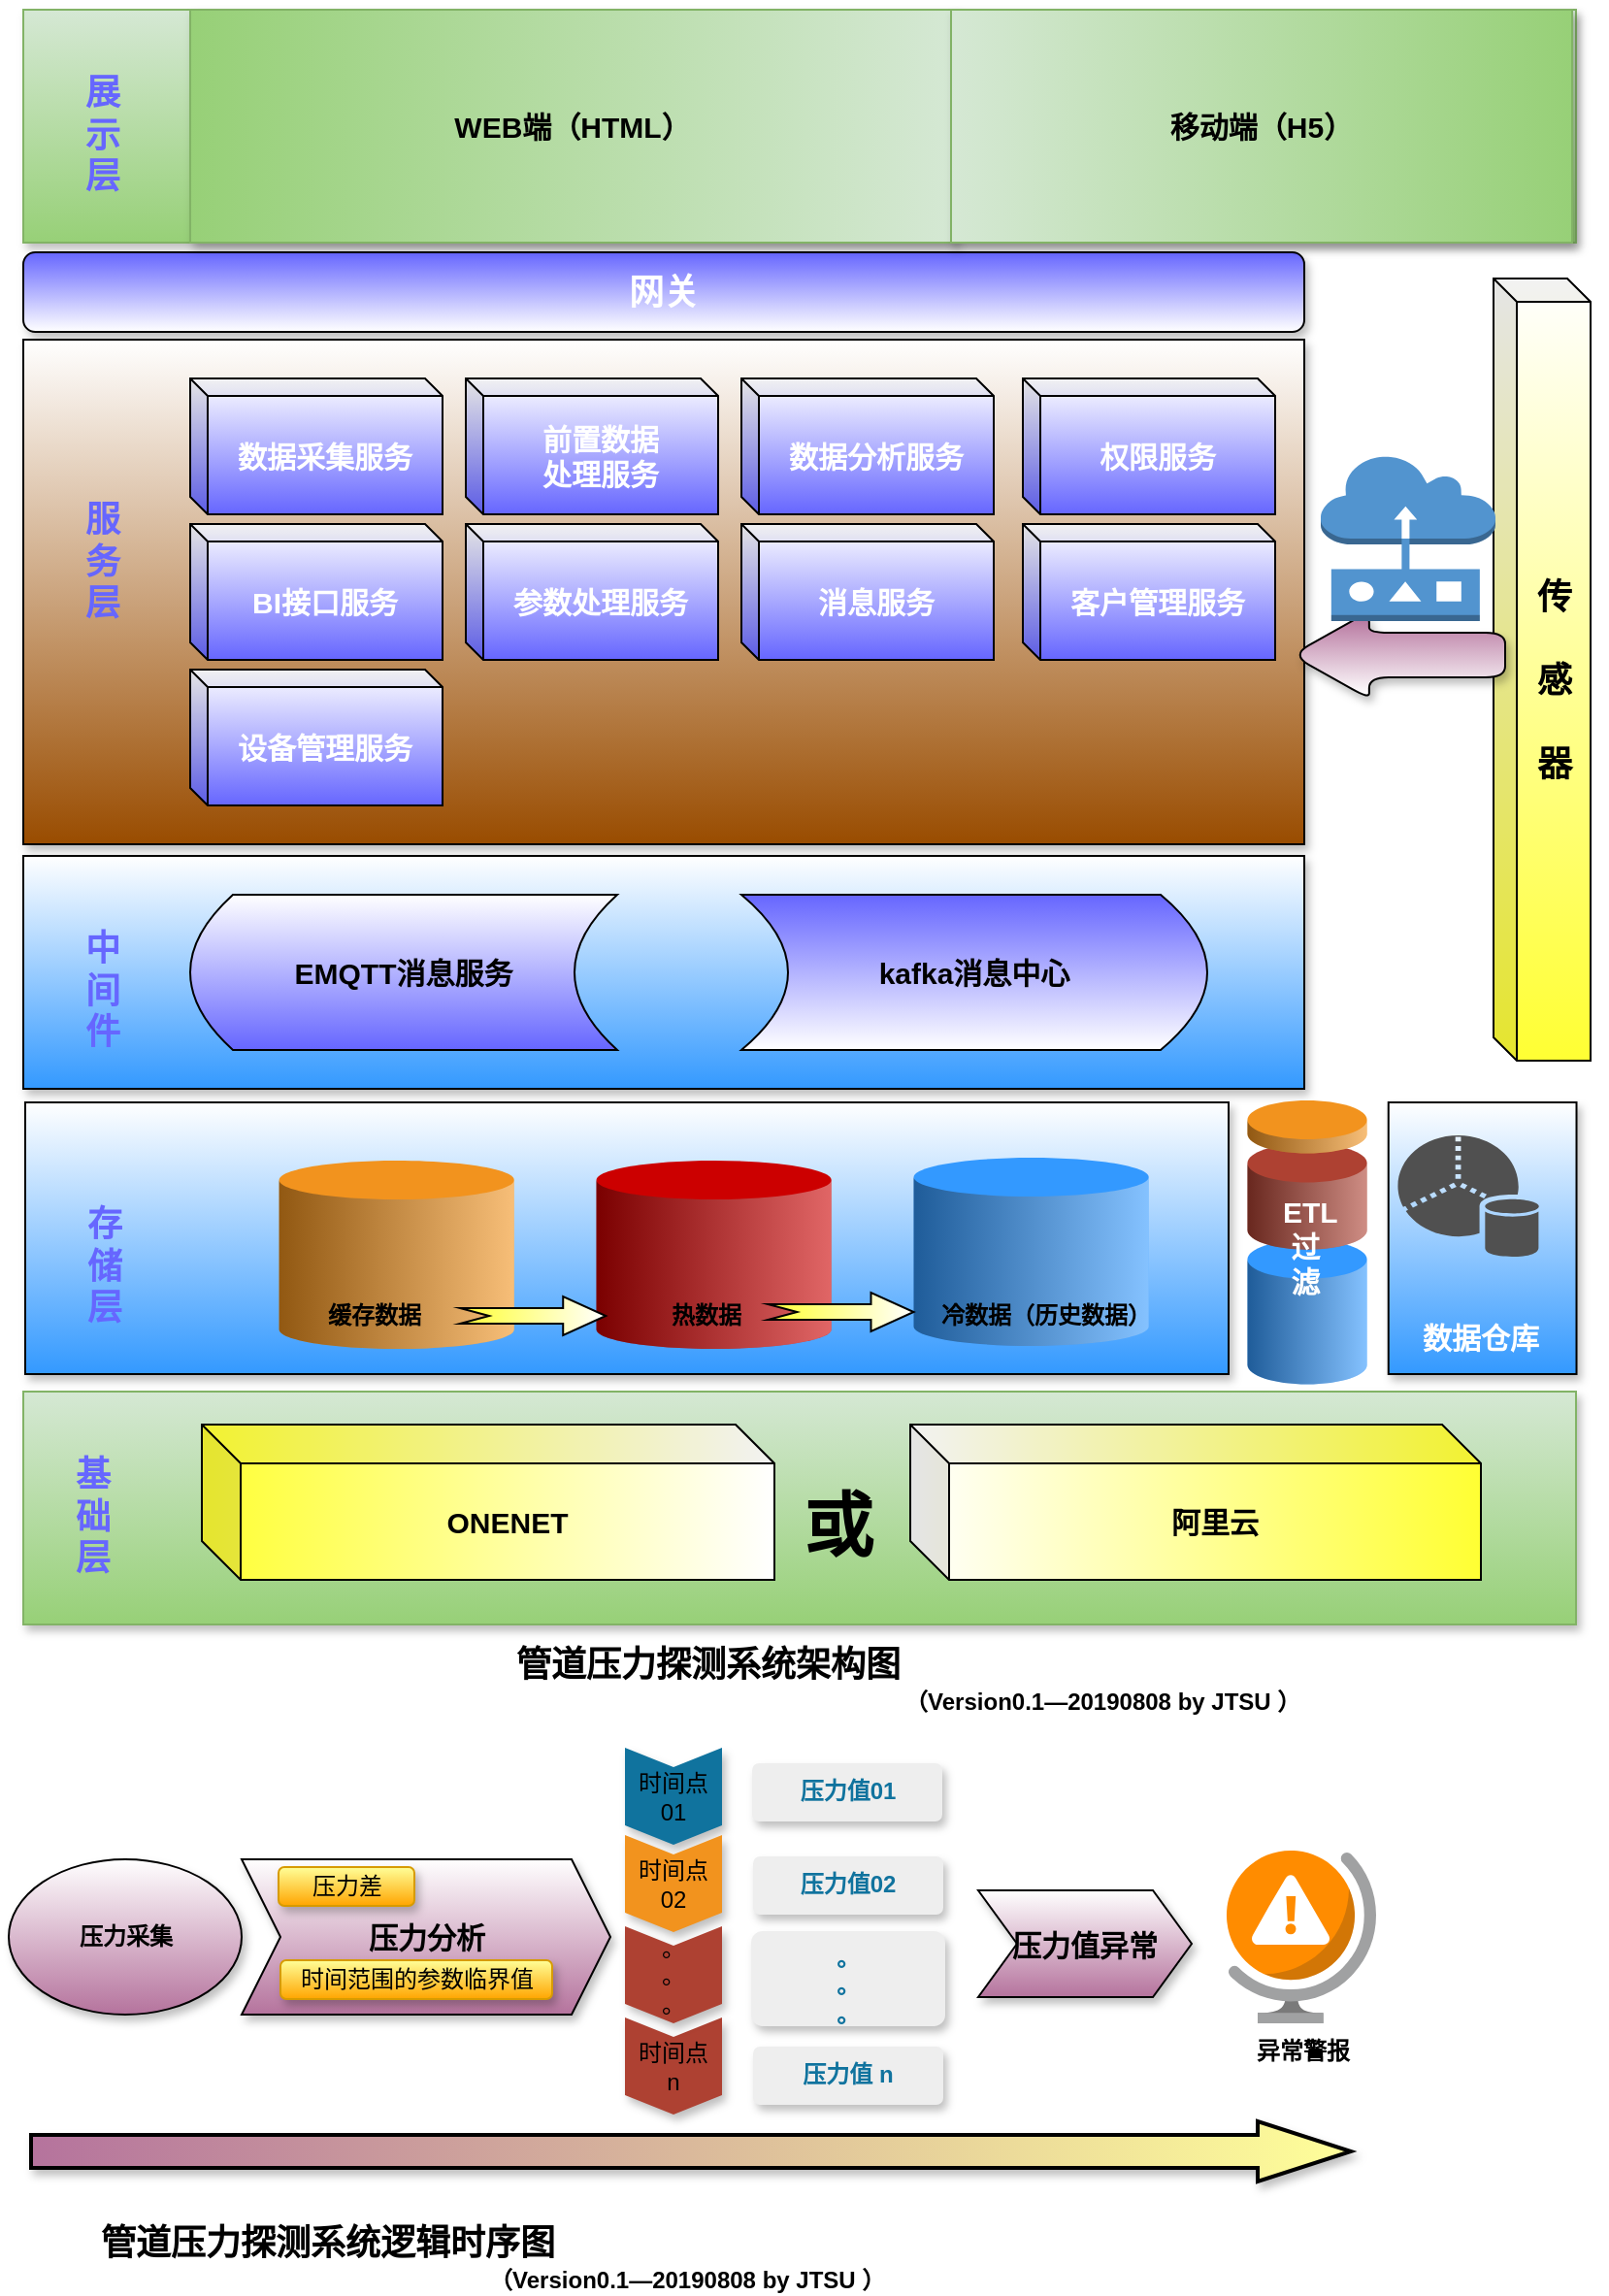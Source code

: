 <mxfile version="20.2.3" type="github">
  <diagram id="Hu7XzEX7q5WXiQQAuz-0" name="Page-1">
    <mxGraphModel dx="1422" dy="754" grid="1" gridSize="10" guides="1" tooltips="1" connect="1" arrows="1" fold="1" page="1" pageScale="1" pageWidth="827" pageHeight="1169" math="0" shadow="0">
      <root>
        <mxCell id="0" />
        <mxCell id="1" parent="0" />
        <mxCell id="uSNuhHNYJuH7G0lH1MeV-10" value="" style="rounded=0;whiteSpace=wrap;html=1;shadow=1;glass=0;comic=0;gradientColor=#97d077;fillColor=#d5e8d4;strokeColor=#82b366;" parent="1" vertex="1">
          <mxGeometry x="70" y="50" width="800" height="120" as="geometry" />
        </mxCell>
        <mxCell id="uSNuhHNYJuH7G0lH1MeV-16" value="&lt;b&gt;&lt;font color=&quot;#ffffff&quot; style=&quot;font-size: 18px&quot;&gt;网关&lt;/font&gt;&lt;/b&gt;" style="rounded=1;whiteSpace=wrap;html=1;shadow=1;glass=0;comic=0;gradientColor=#6666FF;gradientDirection=north;" parent="1" vertex="1">
          <mxGeometry x="70" y="175" width="660" height="41" as="geometry" />
        </mxCell>
        <mxCell id="uSNuhHNYJuH7G0lH1MeV-19" value="&lt;font style=&quot;font-size: 18px&quot; color=&quot;#6666ff&quot;&gt;&lt;b&gt;展&lt;br&gt;示&lt;br&gt;层&lt;/b&gt;&lt;/font&gt;" style="text;html=1;resizable=0;points=[];autosize=1;align=left;verticalAlign=top;spacingTop=-4;" parent="1" vertex="1">
          <mxGeometry x="100" y="80" width="30" height="50" as="geometry" />
        </mxCell>
        <mxCell id="uSNuhHNYJuH7G0lH1MeV-20" value="&lt;b&gt;&lt;font style=&quot;font-size: 15px&quot;&gt;WEB端（HTML）&lt;/font&gt;&lt;/b&gt;" style="rounded=0;whiteSpace=wrap;html=1;shadow=1;glass=0;comic=0;gradientColor=#97d077;fillColor=#d5e8d4;strokeColor=#82b366;gradientDirection=west;" parent="1" vertex="1">
          <mxGeometry x="156" y="50" width="394" height="120" as="geometry" />
        </mxCell>
        <mxCell id="uSNuhHNYJuH7G0lH1MeV-21" value="&lt;b&gt;&lt;font style=&quot;font-size: 15px&quot;&gt;移动端（H5）&lt;/font&gt;&lt;/b&gt;" style="rounded=0;whiteSpace=wrap;html=1;shadow=1;glass=0;comic=0;gradientColor=#97d077;fillColor=#d5e8d4;strokeColor=#82b366;gradientDirection=east;" parent="1" vertex="1">
          <mxGeometry x="548" y="50" width="320" height="120" as="geometry" />
        </mxCell>
        <mxCell id="uSNuhHNYJuH7G0lH1MeV-22" value="" style="rounded=0;whiteSpace=wrap;html=1;shadow=1;glass=0;comic=0;gradientColor=#994C00;gradientDirection=south;" parent="1" vertex="1">
          <mxGeometry x="70" y="220" width="660" height="260" as="geometry" />
        </mxCell>
        <mxCell id="uSNuhHNYJuH7G0lH1MeV-23" value="&lt;font color=&quot;#ffffff&quot;&gt;&lt;b&gt;数据采集服务&lt;/b&gt;&lt;/font&gt;" style="shape=cube;whiteSpace=wrap;html=1;boundedLbl=1;backgroundOutline=1;darkOpacity=0.05;darkOpacity2=0.1;rounded=0;shadow=0;glass=0;comic=0;gradientColor=#6666FF;size=9;fontSize=15;" parent="1" vertex="1">
          <mxGeometry x="156" y="240" width="130" height="70" as="geometry" />
        </mxCell>
        <mxCell id="uSNuhHNYJuH7G0lH1MeV-24" value="&lt;font color=&quot;#ffffff&quot; style=&quot;font-size: 15px&quot;&gt;&lt;b&gt;前置数据&lt;br&gt;处理服务&lt;/b&gt;&lt;/font&gt;" style="shape=cube;whiteSpace=wrap;html=1;boundedLbl=1;backgroundOutline=1;darkOpacity=0.05;darkOpacity2=0.1;rounded=0;shadow=0;glass=0;comic=0;gradientColor=#6666FF;size=9;" parent="1" vertex="1">
          <mxGeometry x="298" y="240" width="130" height="70" as="geometry" />
        </mxCell>
        <mxCell id="uSNuhHNYJuH7G0lH1MeV-25" value="&lt;font color=&quot;#ffffff&quot; style=&quot;font-size: 15px&quot;&gt;&lt;b&gt;数据分析服务&lt;/b&gt;&lt;/font&gt;" style="shape=cube;whiteSpace=wrap;html=1;boundedLbl=1;backgroundOutline=1;darkOpacity=0.05;darkOpacity2=0.1;rounded=0;shadow=0;glass=0;comic=0;gradientColor=#6666FF;size=9;" parent="1" vertex="1">
          <mxGeometry x="440" y="240" width="130" height="70" as="geometry" />
        </mxCell>
        <mxCell id="uSNuhHNYJuH7G0lH1MeV-26" value="&lt;font color=&quot;#ffffff&quot; style=&quot;font-size: 15px&quot;&gt;&lt;b&gt;权限服务&lt;/b&gt;&lt;/font&gt;" style="shape=cube;whiteSpace=wrap;html=1;boundedLbl=1;backgroundOutline=1;darkOpacity=0.05;darkOpacity2=0.1;rounded=0;shadow=0;glass=0;comic=0;gradientColor=#6666FF;size=9;" parent="1" vertex="1">
          <mxGeometry x="585" y="240" width="130" height="70" as="geometry" />
        </mxCell>
        <mxCell id="uSNuhHNYJuH7G0lH1MeV-27" value="&lt;b&gt;&lt;font color=&quot;#ffffff&quot; style=&quot;font-size: 15px&quot;&gt;BI接口服务&lt;/font&gt;&lt;/b&gt;" style="shape=cube;whiteSpace=wrap;html=1;boundedLbl=1;backgroundOutline=1;darkOpacity=0.05;darkOpacity2=0.1;rounded=0;shadow=0;glass=0;comic=0;gradientColor=#6666FF;size=9;" parent="1" vertex="1">
          <mxGeometry x="156" y="315" width="130" height="70" as="geometry" />
        </mxCell>
        <mxCell id="uSNuhHNYJuH7G0lH1MeV-28" value="&lt;b&gt;&lt;font color=&quot;#ffffff&quot; style=&quot;font-size: 15px&quot;&gt;参数处理服务&lt;/font&gt;&lt;/b&gt;" style="shape=cube;whiteSpace=wrap;html=1;boundedLbl=1;backgroundOutline=1;darkOpacity=0.05;darkOpacity2=0.1;rounded=0;shadow=0;glass=0;comic=0;gradientColor=#6666FF;size=9;" parent="1" vertex="1">
          <mxGeometry x="298" y="315" width="130" height="70" as="geometry" />
        </mxCell>
        <mxCell id="uSNuhHNYJuH7G0lH1MeV-29" value="&lt;b&gt;&lt;font style=&quot;font-size: 15px&quot; color=&quot;#ffffff&quot;&gt;消息服务&lt;/font&gt;&lt;/b&gt;" style="shape=cube;whiteSpace=wrap;html=1;boundedLbl=1;backgroundOutline=1;darkOpacity=0.05;darkOpacity2=0.1;rounded=0;shadow=0;glass=0;comic=0;gradientColor=#6666FF;size=9;" parent="1" vertex="1">
          <mxGeometry x="440" y="315" width="130" height="70" as="geometry" />
        </mxCell>
        <mxCell id="uSNuhHNYJuH7G0lH1MeV-30" value="&lt;b&gt;&lt;font style=&quot;font-size: 15px&quot; color=&quot;#ffffff&quot;&gt;设备管理服务&lt;/font&gt;&lt;/b&gt;" style="shape=cube;whiteSpace=wrap;html=1;boundedLbl=1;backgroundOutline=1;darkOpacity=0.05;darkOpacity2=0.1;rounded=0;shadow=0;glass=0;comic=0;gradientColor=#6666FF;size=9;" parent="1" vertex="1">
          <mxGeometry x="156" y="390" width="130" height="70" as="geometry" />
        </mxCell>
        <mxCell id="uSNuhHNYJuH7G0lH1MeV-31" value="&lt;b&gt;&lt;font style=&quot;font-size: 15px&quot; color=&quot;#ffffff&quot;&gt;客户管理服务&lt;/font&gt;&lt;/b&gt;" style="shape=cube;whiteSpace=wrap;html=1;boundedLbl=1;backgroundOutline=1;darkOpacity=0.05;darkOpacity2=0.1;rounded=0;shadow=0;glass=0;comic=0;gradientColor=#6666FF;size=9;" parent="1" vertex="1">
          <mxGeometry x="585" y="315" width="130" height="70" as="geometry" />
        </mxCell>
        <mxCell id="uSNuhHNYJuH7G0lH1MeV-33" value="&lt;font color=&quot;#6666ff&quot;&gt;&lt;span style=&quot;font-size: 18px&quot;&gt;&lt;b&gt;服&lt;br&gt;务&lt;br&gt;层&lt;/b&gt;&lt;/span&gt;&lt;/font&gt;" style="text;html=1;resizable=0;points=[];autosize=1;align=left;verticalAlign=top;spacingTop=-4;" parent="1" vertex="1">
          <mxGeometry x="100" y="300" width="30" height="50" as="geometry" />
        </mxCell>
        <mxCell id="uSNuhHNYJuH7G0lH1MeV-72" value="" style="group" parent="1" vertex="1" connectable="0">
          <mxGeometry x="70" y="486" width="660" height="120" as="geometry" />
        </mxCell>
        <mxCell id="uSNuhHNYJuH7G0lH1MeV-14" value="" style="rounded=0;whiteSpace=wrap;html=1;shadow=1;glass=0;comic=0;gradientColor=#3399FF;gradientDirection=south;" parent="uSNuhHNYJuH7G0lH1MeV-72" vertex="1">
          <mxGeometry width="660" height="120" as="geometry" />
        </mxCell>
        <mxCell id="uSNuhHNYJuH7G0lH1MeV-34" value="&lt;font style=&quot;font-size: 15px&quot;&gt;&lt;b&gt;EMQTT消息服务&lt;/b&gt;&lt;/font&gt;" style="shape=dataStorage;whiteSpace=wrap;html=1;rounded=1;shadow=0;glass=0;comic=0;gradientColor=#6666FF;" parent="uSNuhHNYJuH7G0lH1MeV-72" vertex="1">
          <mxGeometry x="86" y="20" width="220" height="80" as="geometry" />
        </mxCell>
        <mxCell id="uSNuhHNYJuH7G0lH1MeV-35" value="&lt;b&gt;&lt;font style=&quot;font-size: 15px&quot;&gt;kafka消息中心&lt;/font&gt;&lt;/b&gt;" style="shape=dataStorage;whiteSpace=wrap;html=1;rounded=1;shadow=0;glass=0;comic=0;gradientColor=#6666FF;direction=west;" parent="uSNuhHNYJuH7G0lH1MeV-72" vertex="1">
          <mxGeometry x="370" y="20" width="240" height="80" as="geometry" />
        </mxCell>
        <mxCell id="uSNuhHNYJuH7G0lH1MeV-37" value="&lt;font color=&quot;#6666ff&quot;&gt;&lt;span style=&quot;font-size: 18px&quot;&gt;&lt;b&gt;中&lt;br&gt;间&lt;br&gt;件&lt;/b&gt;&lt;/span&gt;&lt;/font&gt;" style="text;html=1;resizable=0;points=[];autosize=1;align=left;verticalAlign=top;spacingTop=-4;" parent="uSNuhHNYJuH7G0lH1MeV-72" vertex="1">
          <mxGeometry x="30" y="35" width="30" height="50" as="geometry" />
        </mxCell>
        <mxCell id="uSNuhHNYJuH7G0lH1MeV-73" value="" style="group" parent="1" vertex="1" connectable="0">
          <mxGeometry x="71" y="612" width="815" height="150" as="geometry" />
        </mxCell>
        <mxCell id="uSNuhHNYJuH7G0lH1MeV-69" value="" style="html=1;shadow=0;dashed=0;align=center;verticalAlign=middle;shape=mxgraph.arrows2.arrow;dy=0;dx=10;notch=10;rounded=1;glass=0;comic=0;fillColor=#3399FF;gradientColor=#6666FF;" parent="uSNuhHNYJuH7G0lH1MeV-73" vertex="1">
          <mxGeometry x="130.788" y="94" width="121.1" height="30" as="geometry" />
        </mxCell>
        <mxCell id="uSNuhHNYJuH7G0lH1MeV-38" value="" style="rounded=0;whiteSpace=wrap;html=1;shadow=1;glass=0;comic=0;gradientColor=#3399FF;gradientDirection=south;" parent="uSNuhHNYJuH7G0lH1MeV-73" vertex="1">
          <mxGeometry y="1" width="620" height="140" as="geometry" />
        </mxCell>
        <mxCell id="uSNuhHNYJuH7G0lH1MeV-45" value="" style="verticalLabelPosition=middle;verticalAlign=middle;html=1;shape=mxgraph.infographic.cylinder;fillColor=#F2931E;strokeColor=none;shadow=0;align=left;labelPosition=right;spacingLeft=10;fontStyle=1;fontColor=#F2931E;rounded=1;glass=0;comic=0;" parent="uSNuhHNYJuH7G0lH1MeV-73" vertex="1">
          <mxGeometry x="130.788" y="31" width="121.1" height="97" as="geometry" />
        </mxCell>
        <mxCell id="uSNuhHNYJuH7G0lH1MeV-49" value="" style="verticalLabelPosition=middle;verticalAlign=middle;html=1;shape=mxgraph.infographic.cylinder;fillColor=#3399FF;strokeColor=none;shadow=0;align=left;labelPosition=right;spacingLeft=10;fontStyle=1;fontColor=#F2931E;rounded=1;glass=0;comic=0;" parent="uSNuhHNYJuH7G0lH1MeV-73" vertex="1">
          <mxGeometry x="457.756" y="29.5" width="121.1" height="97" as="geometry" />
        </mxCell>
        <mxCell id="uSNuhHNYJuH7G0lH1MeV-50" value="" style="verticalLabelPosition=middle;verticalAlign=middle;html=1;shape=mxgraph.infographic.cylinder;fillColor=#CC0000;strokeColor=none;shadow=0;align=left;labelPosition=right;spacingLeft=10;fontStyle=1;fontColor=#F2931E;rounded=1;glass=0;comic=0;" parent="uSNuhHNYJuH7G0lH1MeV-73" vertex="1">
          <mxGeometry x="294.272" y="31" width="121.1" height="97" as="geometry" />
        </mxCell>
        <mxCell id="uSNuhHNYJuH7G0lH1MeV-51" value="&lt;b&gt;缓存数据&lt;/b&gt;" style="text;html=1;resizable=0;points=[];autosize=1;align=left;verticalAlign=top;spacingTop=-4;" parent="uSNuhHNYJuH7G0lH1MeV-73" vertex="1">
          <mxGeometry x="154.374" y="101" width="60" height="20" as="geometry" />
        </mxCell>
        <mxCell id="uSNuhHNYJuH7G0lH1MeV-52" value="&lt;b&gt;热数据&lt;/b&gt;" style="text;html=1;resizable=0;points=[];autosize=1;align=left;verticalAlign=top;spacingTop=-4;" parent="uSNuhHNYJuH7G0lH1MeV-73" vertex="1">
          <mxGeometry x="330.602" y="101" width="50" height="20" as="geometry" />
        </mxCell>
        <mxCell id="uSNuhHNYJuH7G0lH1MeV-53" value="&lt;b&gt;冷数据（历史数据）&lt;/b&gt;" style="text;html=1;resizable=0;points=[];autosize=1;align=left;verticalAlign=top;spacingTop=-4;" parent="uSNuhHNYJuH7G0lH1MeV-73" vertex="1">
          <mxGeometry x="469.545" y="101" width="120" height="20" as="geometry" />
        </mxCell>
        <mxCell id="uSNuhHNYJuH7G0lH1MeV-59" value="" style="group" parent="uSNuhHNYJuH7G0lH1MeV-73" vertex="1" connectable="0">
          <mxGeometry x="629.718" width="69.027" height="150" as="geometry" />
        </mxCell>
        <mxCell id="uSNuhHNYJuH7G0lH1MeV-55" value="" style="verticalLabelPosition=middle;verticalAlign=middle;html=1;shape=mxgraph.infographic.cylinder;fillColor=#3399FF;strokeColor=none;shadow=0;align=left;labelPosition=right;spacingLeft=10;fontStyle=1;fontColor=#23445D;rounded=1;glass=0;comic=0;" parent="uSNuhHNYJuH7G0lH1MeV-59" vertex="1">
          <mxGeometry y="71.886" width="61.593" height="74.364" as="geometry" />
        </mxCell>
        <mxCell id="uSNuhHNYJuH7G0lH1MeV-56" value="" style="verticalLabelPosition=middle;verticalAlign=middle;html=1;shape=mxgraph.infographic.cylinder;fillColor=#AE4132;strokeColor=none;shadow=0;align=left;labelPosition=right;spacingLeft=10;fontStyle=1;fontColor=#AE4132;rounded=1;glass=0;comic=0;" parent="uSNuhHNYJuH7G0lH1MeV-59" vertex="1">
          <mxGeometry y="22.309" width="61.593" height="54.534" as="geometry" />
        </mxCell>
        <mxCell id="uSNuhHNYJuH7G0lH1MeV-57" value="" style="verticalLabelPosition=middle;verticalAlign=middle;html=1;shape=mxgraph.infographic.cylinder;fillColor=#F2931E;strokeColor=none;shadow=0;align=left;labelPosition=right;spacingLeft=10;fontStyle=1;fontColor=#F2931E;rounded=1;glass=0;comic=0;" parent="uSNuhHNYJuH7G0lH1MeV-59" vertex="1">
          <mxGeometry width="61.593" height="27.267" as="geometry" />
        </mxCell>
        <mxCell id="uSNuhHNYJuH7G0lH1MeV-62" value="&lt;b&gt;&lt;font style=&quot;font-size: 15px&quot; color=&quot;#ffffff&quot;&gt;ETL&lt;br&gt;&amp;nbsp;过&lt;br&gt;&amp;nbsp;滤&lt;/font&gt;&lt;/b&gt;" style="text;html=1;resizable=0;points=[];autosize=1;align=left;verticalAlign=top;spacingTop=-4;" parent="uSNuhHNYJuH7G0lH1MeV-59" vertex="1">
          <mxGeometry x="15.929" y="45.75" width="40" height="50" as="geometry" />
        </mxCell>
        <mxCell id="uSNuhHNYJuH7G0lH1MeV-66" value="&lt;font color=&quot;#6666ff&quot;&gt;&lt;span style=&quot;font-size: 18px&quot;&gt;&lt;b&gt;存&lt;br&gt;储&lt;br&gt;层&lt;/b&gt;&lt;/span&gt;&lt;/font&gt;" style="text;html=1;resizable=0;points=[];autosize=1;align=left;verticalAlign=top;spacingTop=-4;" parent="uSNuhHNYJuH7G0lH1MeV-73" vertex="1">
          <mxGeometry x="30.275" y="51" width="30" height="50" as="geometry" />
        </mxCell>
        <mxCell id="uSNuhHNYJuH7G0lH1MeV-68" value="" style="group;gradientDirection=north;" parent="uSNuhHNYJuH7G0lH1MeV-73" vertex="1" connectable="0">
          <mxGeometry x="702.377" y="1" width="112.623" height="140" as="geometry" />
        </mxCell>
        <mxCell id="uSNuhHNYJuH7G0lH1MeV-65" value="" style="rounded=0;whiteSpace=wrap;html=1;shadow=1;glass=0;comic=0;gradientColor=#3399FF;" parent="uSNuhHNYJuH7G0lH1MeV-68" vertex="1">
          <mxGeometry width="96.88" height="140" as="geometry" />
        </mxCell>
        <mxCell id="uSNuhHNYJuH7G0lH1MeV-64" value="" style="shadow=0;dashed=0;html=1;strokeColor=none;fillColor=#505050;labelPosition=center;verticalLabelPosition=bottom;verticalAlign=top;outlineConnect=0;align=center;shape=mxgraph.office.databases.database_partition_3;rounded=1;glass=0;comic=0;" parent="uSNuhHNYJuH7G0lH1MeV-68" vertex="1">
          <mxGeometry x="4.844" y="17" width="72.66" height="63" as="geometry" />
        </mxCell>
        <mxCell id="uSNuhHNYJuH7G0lH1MeV-67" value="&lt;b&gt;&lt;font style=&quot;font-size: 15px&quot; color=&quot;#ffffff&quot;&gt;数据仓库&lt;/font&gt;&lt;/b&gt;" style="text;html=1;resizable=0;points=[];autosize=1;align=left;verticalAlign=top;spacingTop=-4;" parent="uSNuhHNYJuH7G0lH1MeV-68" vertex="1">
          <mxGeometry x="15.743" y="109.5" width="80" height="20" as="geometry" />
        </mxCell>
        <mxCell id="uSNuhHNYJuH7G0lH1MeV-70" value="" style="html=1;shadow=0;dashed=0;align=center;verticalAlign=middle;shape=mxgraph.arrows2.arrow;dy=0.6;dx=22;notch=15;rounded=1;glass=0;comic=0;fillColor=#FFFFFF;gradientColor=#FFFF33;gradientDirection=west;" parent="uSNuhHNYJuH7G0lH1MeV-73" vertex="1">
          <mxGeometry x="224.034" y="101" width="75.082" height="20" as="geometry" />
        </mxCell>
        <mxCell id="uSNuhHNYJuH7G0lH1MeV-71" value="" style="html=1;shadow=0;dashed=0;align=center;verticalAlign=middle;shape=mxgraph.arrows2.arrow;dy=0.6;dx=22;notch=15;rounded=1;glass=0;comic=0;fillColor=#FFFFFF;gradientColor=#FFFF33;gradientDirection=west;" parent="uSNuhHNYJuH7G0lH1MeV-73" vertex="1">
          <mxGeometry x="382.675" y="99" width="75.082" height="20" as="geometry" />
        </mxCell>
        <mxCell id="uSNuhHNYJuH7G0lH1MeV-74" value="" style="rounded=0;whiteSpace=wrap;html=1;shadow=1;glass=0;comic=0;gradientColor=#97d077;fillColor=#d5e8d4;strokeColor=#82b366;" parent="1" vertex="1">
          <mxGeometry x="70" y="762" width="800" height="120" as="geometry" />
        </mxCell>
        <mxCell id="uSNuhHNYJuH7G0lH1MeV-75" value="&lt;b&gt;&lt;font style=&quot;font-size: 15px&quot;&gt;ONENET&lt;/font&gt;&lt;/b&gt;" style="shape=cube;whiteSpace=wrap;html=1;boundedLbl=1;backgroundOutline=1;darkOpacity=0.05;darkOpacity2=0.1;rounded=1;shadow=0;glass=0;comic=0;fillColor=#FFFFFF;gradientColor=#FFFF33;gradientDirection=west;" parent="1" vertex="1">
          <mxGeometry x="162" y="779" width="295" height="80" as="geometry" />
        </mxCell>
        <mxCell id="uSNuhHNYJuH7G0lH1MeV-76" value="&lt;b&gt;&lt;font style=&quot;font-size: 15px&quot;&gt;阿里云&lt;/font&gt;&lt;/b&gt;" style="shape=cube;whiteSpace=wrap;html=1;boundedLbl=1;backgroundOutline=1;darkOpacity=0.05;darkOpacity2=0.1;rounded=1;shadow=0;glass=0;comic=0;fillColor=#FFFFFF;gradientColor=#FFFF33;gradientDirection=east;" parent="1" vertex="1">
          <mxGeometry x="527" y="779" width="294" height="80" as="geometry" />
        </mxCell>
        <mxCell id="uSNuhHNYJuH7G0lH1MeV-77" value="&lt;font color=&quot;#6666ff&quot;&gt;&lt;span style=&quot;font-size: 18px&quot;&gt;&lt;b&gt;基&lt;br&gt;础&lt;br&gt;层&lt;/b&gt;&lt;/span&gt;&lt;/font&gt;" style="text;html=1;resizable=0;points=[];autosize=1;align=left;verticalAlign=top;spacingTop=-4;" parent="1" vertex="1">
          <mxGeometry x="95" y="792" width="30" height="50" as="geometry" />
        </mxCell>
        <mxCell id="uSNuhHNYJuH7G0lH1MeV-78" value="&lt;b style=&quot;text-align: center ; white-space: normal&quot;&gt;&lt;font style=&quot;font-size: 36px&quot;&gt;或&lt;/font&gt;&lt;/b&gt;" style="text;html=1;resizable=0;points=[];autosize=1;align=left;verticalAlign=top;spacingTop=-4;" parent="1" vertex="1">
          <mxGeometry x="470" y="807" width="50" height="20" as="geometry" />
        </mxCell>
        <mxCell id="uSNuhHNYJuH7G0lH1MeV-79" value="&lt;b&gt;&lt;font style=&quot;font-size: 18px&quot;&gt;传&lt;br&gt;&lt;br&gt;感&lt;br&gt;&lt;br&gt;器&lt;/font&gt;&lt;/b&gt;" style="shape=cube;whiteSpace=wrap;html=1;boundedLbl=1;backgroundOutline=1;darkOpacity=0.05;darkOpacity2=0.1;rounded=1;shadow=0;glass=0;comic=0;fillColor=#FFFFFF;gradientColor=#FFFF33;size=12;" parent="1" vertex="1">
          <mxGeometry x="827.5" y="188.5" width="50" height="403" as="geometry" />
        </mxCell>
        <mxCell id="uSNuhHNYJuH7G0lH1MeV-82" value="" style="group" parent="1" vertex="1" connectable="0">
          <mxGeometry x="732.5" y="325" width="101" height="80" as="geometry" />
        </mxCell>
        <mxCell id="uSNuhHNYJuH7G0lH1MeV-83" value="" style="shape=singleArrow;direction=west;whiteSpace=wrap;html=1;rounded=1;shadow=1;glass=0;comic=0;fillColor=#FFFFFF;gradientColor=#B5739D;arrowWidth=0.511;arrowSize=0.363;" parent="uSNuhHNYJuH7G0lH1MeV-82" vertex="1">
          <mxGeometry x="-9" y="35" width="110" height="45" as="geometry" />
        </mxCell>
        <mxCell id="uSNuhHNYJuH7G0lH1MeV-80" value="" style="outlineConnect=0;dashed=0;verticalLabelPosition=bottom;verticalAlign=top;align=center;html=1;shape=mxgraph.aws3.sensor;fillColor=#5294CF;gradientColor=none;rounded=1;shadow=0;glass=0;comic=0;" parent="1" vertex="1">
          <mxGeometry x="738.5" y="280" width="90" height="85" as="geometry" />
        </mxCell>
        <mxCell id="uSNuhHNYJuH7G0lH1MeV-88" value="&lt;b&gt;&lt;font style=&quot;font-size: 18px&quot;&gt;管道压力探测系统架构图&lt;/font&gt;&lt;font style=&quot;font-size: 15px&quot;&gt;&amp;nbsp;&lt;br&gt;&lt;/font&gt;&amp;nbsp; &amp;nbsp; &amp;nbsp; &amp;nbsp; &amp;nbsp; &amp;nbsp; &amp;nbsp; &amp;nbsp; &amp;nbsp; &amp;nbsp; &amp;nbsp; &amp;nbsp; &amp;nbsp; &amp;nbsp; &amp;nbsp; &amp;nbsp; &amp;nbsp; &amp;nbsp; &amp;nbsp; &amp;nbsp; &amp;nbsp; &amp;nbsp; &amp;nbsp; &amp;nbsp; &amp;nbsp; &amp;nbsp; &amp;nbsp; &amp;nbsp; &amp;nbsp; &amp;nbsp; （Version0.1—&lt;/b&gt;&lt;b&gt;20190808&amp;nbsp;&lt;/b&gt;&lt;b&gt;by JTSU ）&lt;/b&gt;" style="text;html=1;resizable=0;points=[];autosize=1;align=left;verticalAlign=top;spacingTop=-4;" parent="1" vertex="1">
          <mxGeometry x="322" y="890" width="420" height="30" as="geometry" />
        </mxCell>
        <mxCell id="uSNuhHNYJuH7G0lH1MeV-98" value="时间点01" style="shape=step;perimeter=stepPerimeter;whiteSpace=wrap;html=1;fixedSize=1;size=10;direction=south;fillColor=#10739E;strokeColor=none;rounded=0;shadow=1;glass=0;comic=0;" parent="1" vertex="1">
          <mxGeometry x="380" y="945.5" width="50" height="50" as="geometry" />
        </mxCell>
        <mxCell id="uSNuhHNYJuH7G0lH1MeV-99" value="&lt;span style=&quot;white-space: normal&quot;&gt;时间点02&lt;/span&gt;" style="shape=step;perimeter=stepPerimeter;whiteSpace=wrap;html=1;fixedSize=1;size=10;direction=south;fillColor=#F2931E;strokeColor=none;rounded=0;shadow=1;glass=0;comic=0;" parent="1" vertex="1">
          <mxGeometry x="380" y="990.5" width="50" height="50" as="geometry" />
        </mxCell>
        <mxCell id="uSNuhHNYJuH7G0lH1MeV-100" value="&lt;span style=&quot;white-space: normal&quot;&gt;时间点&lt;br&gt;n&lt;br&gt;&lt;/span&gt;" style="shape=step;perimeter=stepPerimeter;whiteSpace=wrap;html=1;fixedSize=1;size=10;direction=south;fillColor=#AE4132;strokeColor=none;rounded=0;shadow=1;glass=0;comic=0;" parent="1" vertex="1">
          <mxGeometry x="380" y="1084.5" width="50" height="50" as="geometry" />
        </mxCell>
        <mxCell id="uSNuhHNYJuH7G0lH1MeV-103" value="&lt;font color=&quot;#10739e&quot;&gt;&lt;b&gt;压力值01&lt;/b&gt;&lt;/font&gt;" style="rounded=1;strokeColor=none;fillColor=#EEEEEE;align=center;arcSize=12;verticalAlign=top;whiteSpace=wrap;html=1;fontSize=12;shadow=1;glass=0;comic=0;" parent="1" vertex="1">
          <mxGeometry x="445.5" y="953.5" width="98" height="30" as="geometry" />
        </mxCell>
        <mxCell id="uSNuhHNYJuH7G0lH1MeV-108" value="" style="group;rounded=0;shadow=0;" parent="1" vertex="1" connectable="0">
          <mxGeometry x="62.5" y="1003" width="310" height="80" as="geometry" />
        </mxCell>
        <mxCell id="uSNuhHNYJuH7G0lH1MeV-91" value="&lt;b&gt;压力采集&lt;/b&gt;" style="ellipse;whiteSpace=wrap;html=1;rounded=1;shadow=1;glass=0;comic=0;fillColor=#FFFFFF;gradientColor=#B5739D;" parent="uSNuhHNYJuH7G0lH1MeV-108" vertex="1">
          <mxGeometry width="120" height="80" as="geometry" />
        </mxCell>
        <mxCell id="uSNuhHNYJuH7G0lH1MeV-94" value="&lt;b&gt;&lt;font style=&quot;font-size: 15px&quot;&gt;压力分析&lt;/font&gt;&lt;/b&gt;" style="shape=step;perimeter=stepPerimeter;whiteSpace=wrap;html=1;fixedSize=1;rounded=0;shadow=1;glass=0;comic=0;fillColor=#FFFFFF;gradientColor=#B5739D;" parent="uSNuhHNYJuH7G0lH1MeV-108" vertex="1">
          <mxGeometry x="120" width="190" height="80" as="geometry" />
        </mxCell>
        <mxCell id="uSNuhHNYJuH7G0lH1MeV-95" value="压力差" style="rounded=1;whiteSpace=wrap;html=1;shadow=1;glass=0;comic=0;fillColor=#FFFF99;gradientColor=#ffa500;strokeColor=#d79b00;gradientDirection=south;" parent="uSNuhHNYJuH7G0lH1MeV-108" vertex="1">
          <mxGeometry x="139" y="4" width="70" height="20" as="geometry" />
        </mxCell>
        <mxCell id="uSNuhHNYJuH7G0lH1MeV-97" value="时间范围的参数临界值" style="rounded=1;whiteSpace=wrap;html=1;shadow=1;glass=0;comic=0;fillColor=#FFFF99;gradientColor=#ffa500;strokeColor=#d79b00;gradientDirection=south;" parent="uSNuhHNYJuH7G0lH1MeV-108" vertex="1">
          <mxGeometry x="140" y="52" width="140" height="20" as="geometry" />
        </mxCell>
        <mxCell id="uSNuhHNYJuH7G0lH1MeV-109" value="&lt;font color=&quot;#10739e&quot;&gt;&lt;b&gt;压力值02&lt;/b&gt;&lt;/font&gt;" style="rounded=1;strokeColor=none;fillColor=#EEEEEE;align=center;arcSize=12;verticalAlign=top;whiteSpace=wrap;html=1;fontSize=12;shadow=1;glass=0;comic=0;" parent="1" vertex="1">
          <mxGeometry x="446" y="1001.5" width="98" height="30" as="geometry" />
        </mxCell>
        <mxCell id="uSNuhHNYJuH7G0lH1MeV-110" value="&lt;font color=&quot;#10739e&quot;&gt;&lt;b&gt;压力值 n&lt;/b&gt;&lt;/font&gt;" style="rounded=1;strokeColor=none;fillColor=#EEEEEE;align=center;arcSize=12;verticalAlign=top;whiteSpace=wrap;html=1;fontSize=12;shadow=1;glass=0;comic=0;" parent="1" vertex="1">
          <mxGeometry x="446" y="1099.5" width="98" height="30" as="geometry" />
        </mxCell>
        <mxCell id="uSNuhHNYJuH7G0lH1MeV-117" value="&lt;b&gt;&lt;font style=&quot;font-size: 18px&quot;&gt;管道压力探测系统逻辑时序图&lt;/font&gt;&lt;font style=&quot;font-size: 15px&quot;&gt;&amp;nbsp;&lt;br&gt;&lt;/font&gt;&amp;nbsp; &amp;nbsp; &amp;nbsp; &amp;nbsp; &amp;nbsp; &amp;nbsp; &amp;nbsp; &amp;nbsp; &amp;nbsp; &amp;nbsp; &amp;nbsp; &amp;nbsp; &amp;nbsp; &amp;nbsp; &amp;nbsp; &amp;nbsp; &amp;nbsp; &amp;nbsp; &amp;nbsp; &amp;nbsp; &amp;nbsp; &amp;nbsp; &amp;nbsp; &amp;nbsp; &amp;nbsp; &amp;nbsp; &amp;nbsp; &amp;nbsp; &amp;nbsp; &amp;nbsp; （Version0.1—&lt;/b&gt;&lt;b&gt;20190808&amp;nbsp;&lt;/b&gt;&lt;b&gt;by JTSU ）&lt;/b&gt;" style="text;html=1;resizable=0;points=[];autosize=1;align=left;verticalAlign=top;spacingTop=-4;" parent="1" vertex="1">
          <mxGeometry x="108" y="1188" width="420" height="30" as="geometry" />
        </mxCell>
        <mxCell id="uSNuhHNYJuH7G0lH1MeV-119" value="" style="verticalLabelPosition=bottom;verticalAlign=top;html=1;strokeWidth=2;shape=mxgraph.arrows2.arrow;dy=0.45;dx=48;notch=0;rounded=1;shadow=1;glass=0;comic=0;fillColor=#FFFF99;gradientColor=#B5739D;gradientDirection=west;" parent="1" vertex="1">
          <mxGeometry x="74" y="1138" width="680" height="31" as="geometry" />
        </mxCell>
        <mxCell id="uSNuhHNYJuH7G0lH1MeV-123" value="&lt;span style=&quot;white-space: normal&quot;&gt;。&lt;br&gt;。&lt;br&gt;。&lt;br&gt;&lt;/span&gt;" style="shape=step;perimeter=stepPerimeter;whiteSpace=wrap;html=1;fixedSize=1;size=10;direction=south;fillColor=#AE4132;strokeColor=none;rounded=0;shadow=1;glass=0;comic=0;" parent="1" vertex="1">
          <mxGeometry x="380" y="1037.5" width="50" height="50" as="geometry" />
        </mxCell>
        <mxCell id="uSNuhHNYJuH7G0lH1MeV-124" value="&lt;font color=&quot;#10739e&quot;&gt;&lt;b&gt;。&lt;br&gt;。&lt;br&gt;。&lt;br&gt;&lt;/b&gt;&lt;/font&gt;" style="rounded=1;strokeColor=none;fillColor=#EEEEEE;align=center;arcSize=12;verticalAlign=top;whiteSpace=wrap;html=1;fontSize=12;shadow=1;glass=0;comic=0;" parent="1" vertex="1">
          <mxGeometry x="445" y="1040" width="100" height="49" as="geometry" />
        </mxCell>
        <mxCell id="uSNuhHNYJuH7G0lH1MeV-125" value="&lt;b&gt;异常警报&lt;/b&gt;" style="aspect=fixed;html=1;perimeter=none;align=center;shadow=0;dashed=0;image;fontSize=12;image=img/lib/mscae/GlobeWarning.svg;rounded=0;glass=0;comic=0;fillColor=#FFFF99;gradientColor=#B5739D;" parent="1" vertex="1">
          <mxGeometry x="690" y="998.5" width="77" height="89" as="geometry" />
        </mxCell>
        <mxCell id="uSNuhHNYJuH7G0lH1MeV-127" value="&lt;span style=&quot;font-size: 15px&quot;&gt;&lt;b&gt;压力值异常&lt;/b&gt;&lt;/span&gt;" style="shape=step;perimeter=stepPerimeter;whiteSpace=wrap;html=1;fixedSize=1;rounded=0;shadow=1;glass=0;comic=0;fillColor=#FFFFFF;gradientColor=#B5739D;" parent="1" vertex="1">
          <mxGeometry x="562" y="1019" width="110" height="55" as="geometry" />
        </mxCell>
      </root>
    </mxGraphModel>
  </diagram>
</mxfile>
